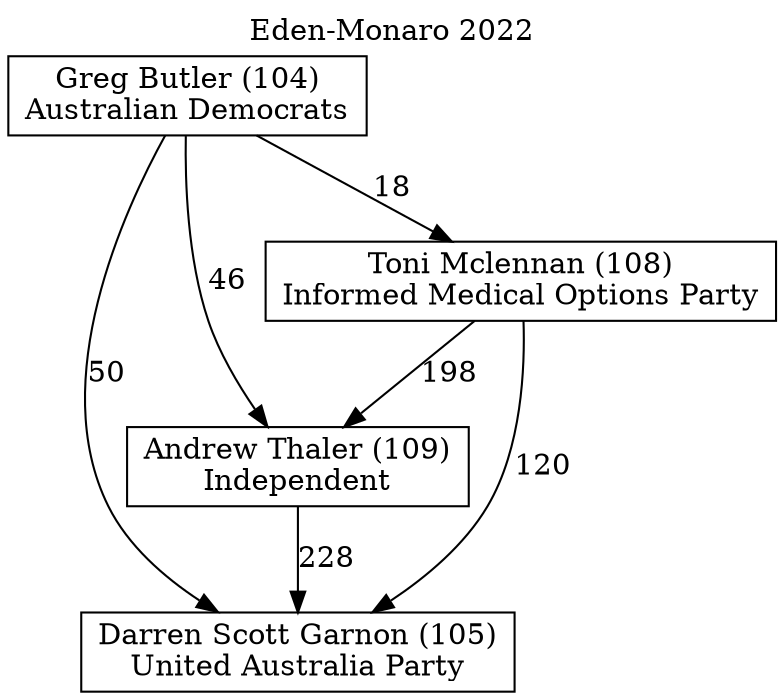 // House preference flow
digraph "Darren Scott Garnon (105)_Eden-Monaro_2022" {
	graph [label="Eden-Monaro 2022" labelloc=t mclimit=10]
	node [shape=box]
	"Darren Scott Garnon (105)" [label="Darren Scott Garnon (105)
United Australia Party"]
	"Andrew Thaler (109)" [label="Andrew Thaler (109)
Independent"]
	"Toni Mclennan (108)" [label="Toni Mclennan (108)
Informed Medical Options Party"]
	"Greg Butler (104)" [label="Greg Butler (104)
Australian Democrats"]
	"Andrew Thaler (109)" -> "Darren Scott Garnon (105)" [label=228]
	"Toni Mclennan (108)" -> "Andrew Thaler (109)" [label=198]
	"Greg Butler (104)" -> "Toni Mclennan (108)" [label=18]
	"Toni Mclennan (108)" -> "Darren Scott Garnon (105)" [label=120]
	"Greg Butler (104)" -> "Darren Scott Garnon (105)" [label=50]
	"Greg Butler (104)" -> "Andrew Thaler (109)" [label=46]
}
